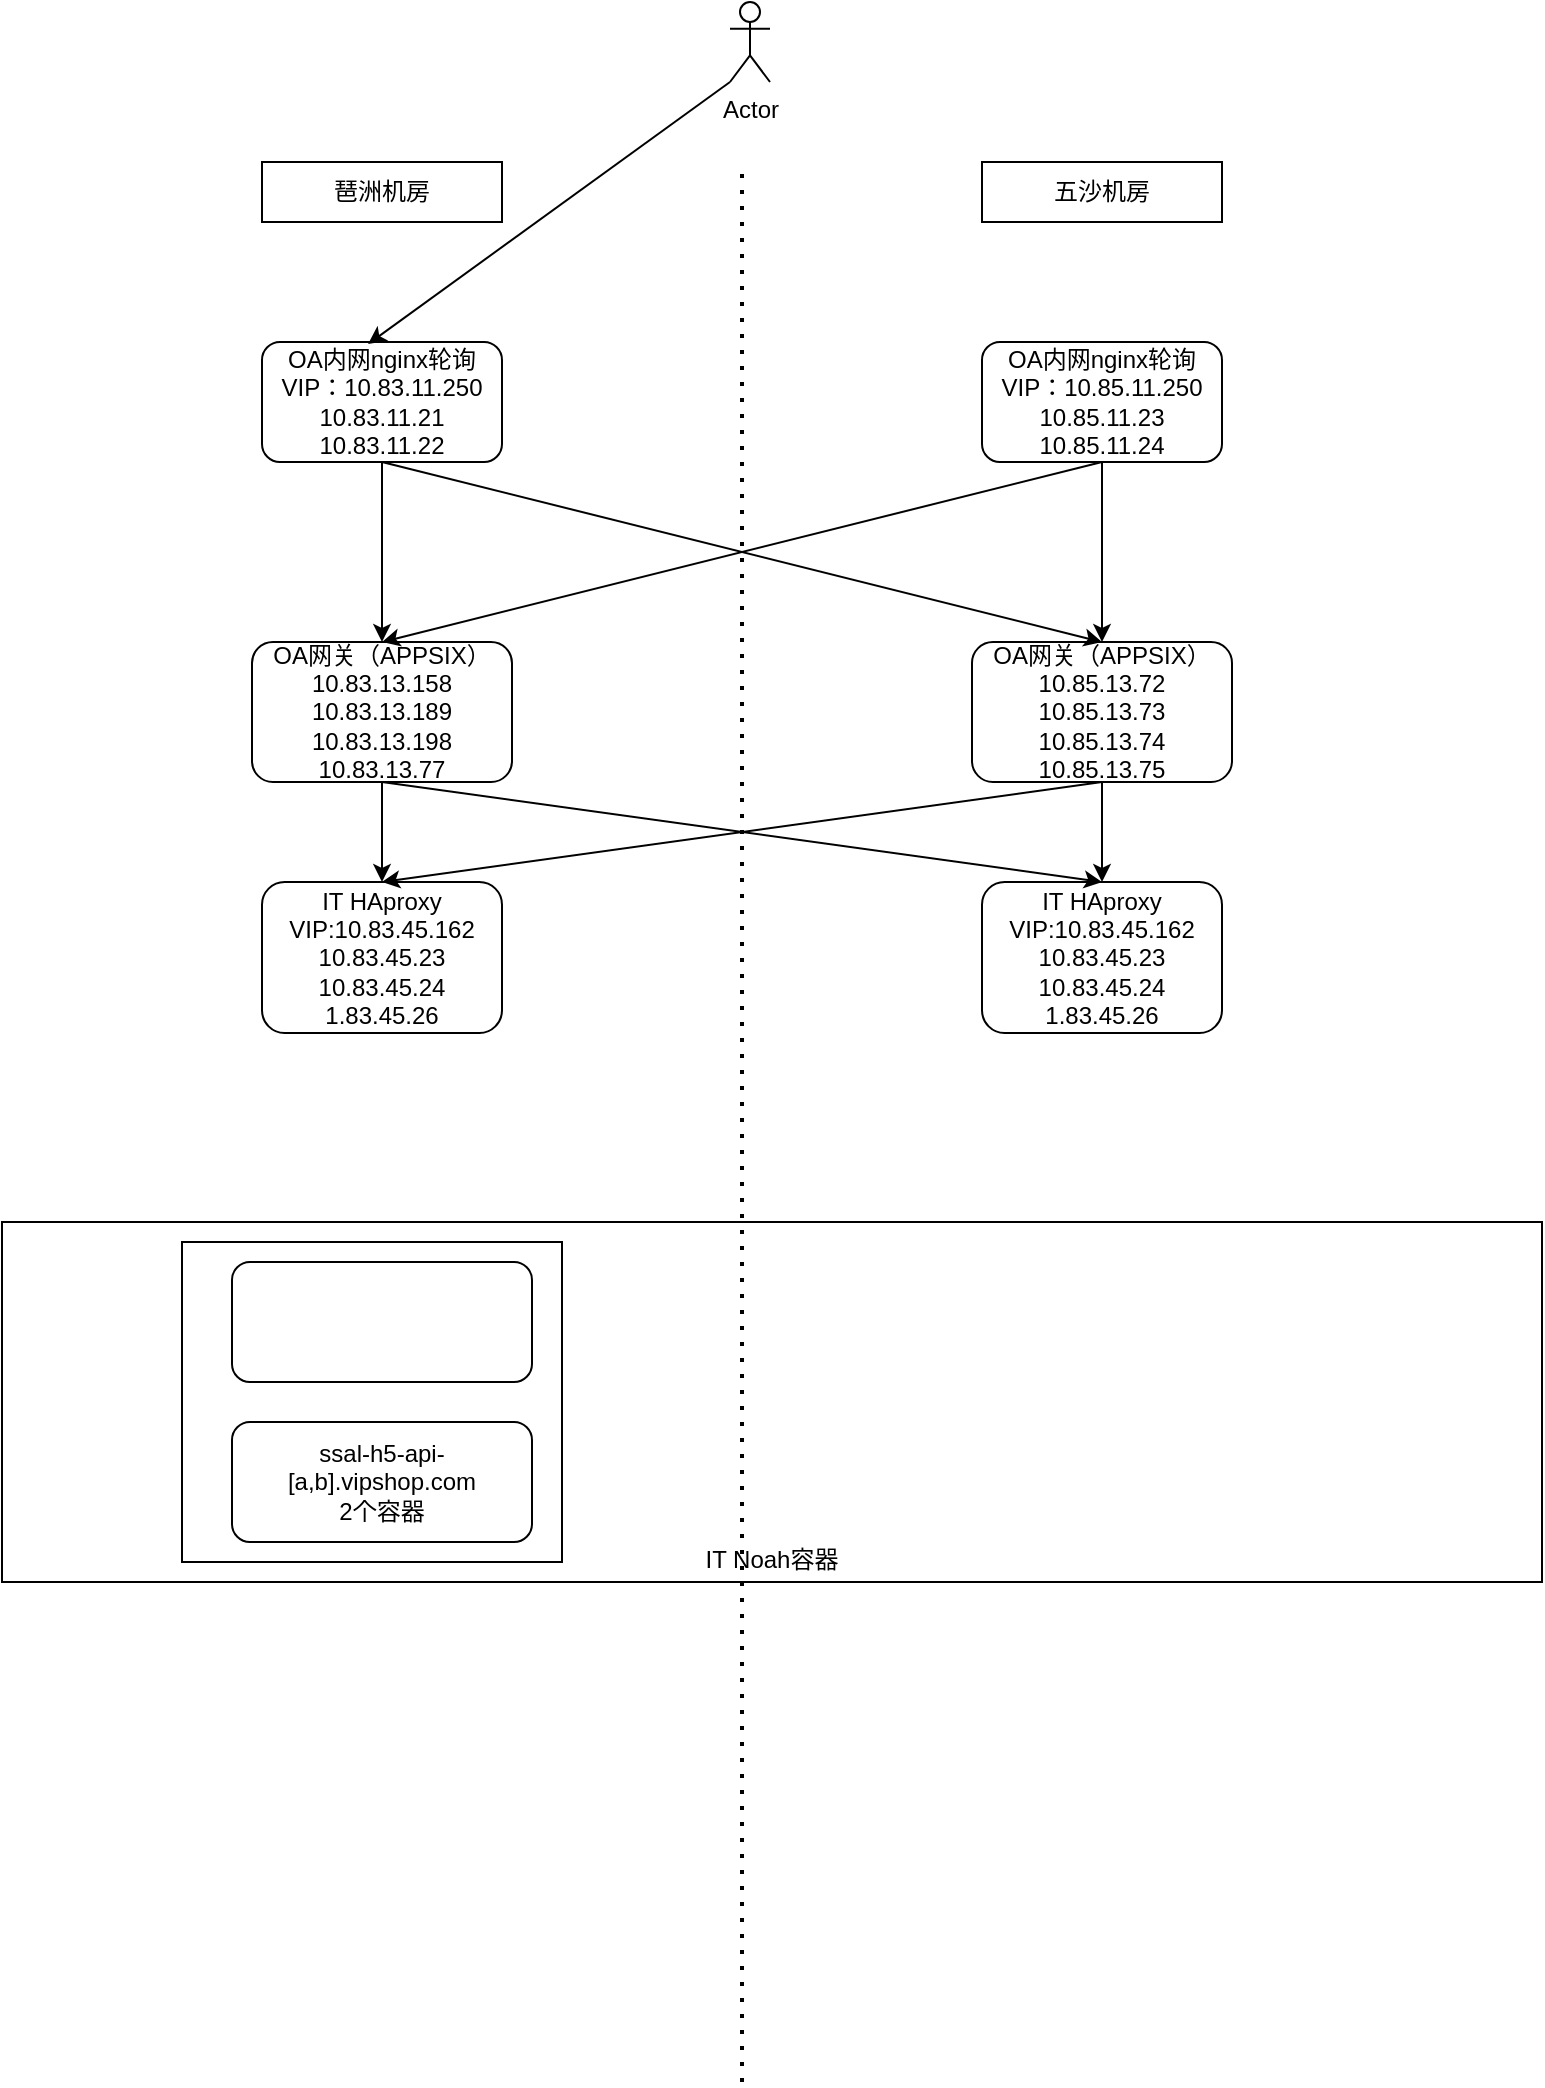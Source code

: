 <mxfile version="21.3.7" type="github">
  <diagram name="第 1 页" id="7p4oWYYam-k33Xym5YHT">
    <mxGraphModel dx="1434" dy="774" grid="1" gridSize="10" guides="1" tooltips="1" connect="1" arrows="1" fold="1" page="1" pageScale="1" pageWidth="827" pageHeight="1169" math="0" shadow="0">
      <root>
        <mxCell id="0" />
        <mxCell id="1" parent="0" />
        <mxCell id="ZwRfqZT_dszzTpxQl1mQ-1" value="Actor" style="shape=umlActor;verticalLabelPosition=bottom;verticalAlign=top;html=1;outlineConnect=0;" vertex="1" parent="1">
          <mxGeometry x="394" y="40" width="20" height="40" as="geometry" />
        </mxCell>
        <mxCell id="ZwRfqZT_dszzTpxQl1mQ-2" value="琶洲机房" style="rounded=0;whiteSpace=wrap;html=1;" vertex="1" parent="1">
          <mxGeometry x="160" y="120" width="120" height="30" as="geometry" />
        </mxCell>
        <mxCell id="ZwRfqZT_dszzTpxQl1mQ-3" value="五沙机房" style="rounded=0;whiteSpace=wrap;html=1;" vertex="1" parent="1">
          <mxGeometry x="520" y="120" width="120" height="30" as="geometry" />
        </mxCell>
        <mxCell id="ZwRfqZT_dszzTpxQl1mQ-6" value="OA内网nginx轮询VIP：10.83.11.250&lt;br&gt;10.83.11.21&lt;br&gt;10.83.11.22" style="rounded=1;whiteSpace=wrap;html=1;" vertex="1" parent="1">
          <mxGeometry x="160" y="210" width="120" height="60" as="geometry" />
        </mxCell>
        <mxCell id="ZwRfqZT_dszzTpxQl1mQ-15" style="edgeStyle=orthogonalEdgeStyle;rounded=0;orthogonalLoop=1;jettySize=auto;html=1;exitX=0.5;exitY=1;exitDx=0;exitDy=0;entryX=0.5;entryY=0;entryDx=0;entryDy=0;" edge="1" parent="1" source="ZwRfqZT_dszzTpxQl1mQ-7" target="ZwRfqZT_dszzTpxQl1mQ-10">
          <mxGeometry relative="1" as="geometry" />
        </mxCell>
        <mxCell id="ZwRfqZT_dszzTpxQl1mQ-7" value="OA内网nginx轮询VIP：10.85.11.250&lt;br&gt;10.85.11.23&lt;br&gt;10.85.11.24" style="rounded=1;whiteSpace=wrap;html=1;" vertex="1" parent="1">
          <mxGeometry x="520" y="210" width="120" height="60" as="geometry" />
        </mxCell>
        <mxCell id="ZwRfqZT_dszzTpxQl1mQ-8" value="" style="endArrow=classic;html=1;rounded=0;exitX=0;exitY=1;exitDx=0;exitDy=0;exitPerimeter=0;entryX=0.442;entryY=0.017;entryDx=0;entryDy=0;entryPerimeter=0;" edge="1" parent="1" source="ZwRfqZT_dszzTpxQl1mQ-1" target="ZwRfqZT_dszzTpxQl1mQ-6">
          <mxGeometry width="50" height="50" relative="1" as="geometry">
            <mxPoint x="390" y="320" as="sourcePoint" />
            <mxPoint x="440" y="270" as="targetPoint" />
          </mxGeometry>
        </mxCell>
        <mxCell id="ZwRfqZT_dszzTpxQl1mQ-21" style="edgeStyle=orthogonalEdgeStyle;rounded=0;orthogonalLoop=1;jettySize=auto;html=1;exitX=0.5;exitY=1;exitDx=0;exitDy=0;" edge="1" parent="1" source="ZwRfqZT_dszzTpxQl1mQ-9" target="ZwRfqZT_dszzTpxQl1mQ-11">
          <mxGeometry relative="1" as="geometry" />
        </mxCell>
        <mxCell id="ZwRfqZT_dszzTpxQl1mQ-9" value="OA网关（APPSIX）&lt;br&gt;10.83.13.158&lt;br&gt;10.83.13.189&lt;br&gt;10.83.13.198&lt;br&gt;10.83.13.77&lt;br&gt;" style="rounded=1;whiteSpace=wrap;html=1;" vertex="1" parent="1">
          <mxGeometry x="155" y="360" width="130" height="70" as="geometry" />
        </mxCell>
        <mxCell id="ZwRfqZT_dszzTpxQl1mQ-22" style="edgeStyle=orthogonalEdgeStyle;rounded=0;orthogonalLoop=1;jettySize=auto;html=1;exitX=0.5;exitY=1;exitDx=0;exitDy=0;" edge="1" parent="1" source="ZwRfqZT_dszzTpxQl1mQ-10" target="ZwRfqZT_dszzTpxQl1mQ-12">
          <mxGeometry relative="1" as="geometry" />
        </mxCell>
        <mxCell id="ZwRfqZT_dszzTpxQl1mQ-10" value="OA网关（APPSIX）&lt;br&gt;10.85.13.72&lt;br&gt;10.85.13.73&lt;br&gt;10.85.13.74&lt;br&gt;10.85.13.75" style="rounded=1;whiteSpace=wrap;html=1;" vertex="1" parent="1">
          <mxGeometry x="515" y="360" width="130" height="70" as="geometry" />
        </mxCell>
        <mxCell id="ZwRfqZT_dszzTpxQl1mQ-11" value="IT HAproxy&lt;br&gt;VIP:10.83.45.162&lt;br&gt;10.83.45.23&lt;br&gt;10.83.45.24&lt;br&gt;1.83.45.26" style="rounded=1;whiteSpace=wrap;html=1;" vertex="1" parent="1">
          <mxGeometry x="160" y="480" width="120" height="75.5" as="geometry" />
        </mxCell>
        <mxCell id="ZwRfqZT_dszzTpxQl1mQ-12" value="IT HAproxy&lt;br&gt;VIP:10.83.45.162&lt;br&gt;10.83.45.23&lt;br&gt;10.83.45.24&lt;br&gt;1.83.45.26" style="rounded=1;whiteSpace=wrap;html=1;" vertex="1" parent="1">
          <mxGeometry x="520" y="480" width="120" height="75.5" as="geometry" />
        </mxCell>
        <mxCell id="ZwRfqZT_dszzTpxQl1mQ-14" value="" style="endArrow=classic;html=1;rounded=0;exitX=0.5;exitY=1;exitDx=0;exitDy=0;entryX=0.5;entryY=0;entryDx=0;entryDy=0;" edge="1" parent="1" source="ZwRfqZT_dszzTpxQl1mQ-6" target="ZwRfqZT_dszzTpxQl1mQ-9">
          <mxGeometry width="50" height="50" relative="1" as="geometry">
            <mxPoint x="404" y="90" as="sourcePoint" />
            <mxPoint x="223" y="221" as="targetPoint" />
          </mxGeometry>
        </mxCell>
        <mxCell id="ZwRfqZT_dszzTpxQl1mQ-17" value="" style="endArrow=classic;html=1;rounded=0;exitX=0.5;exitY=1;exitDx=0;exitDy=0;entryX=0.5;entryY=0;entryDx=0;entryDy=0;" edge="1" parent="1" source="ZwRfqZT_dszzTpxQl1mQ-6" target="ZwRfqZT_dszzTpxQl1mQ-10">
          <mxGeometry width="50" height="50" relative="1" as="geometry">
            <mxPoint x="404" y="90" as="sourcePoint" />
            <mxPoint x="223" y="221" as="targetPoint" />
          </mxGeometry>
        </mxCell>
        <mxCell id="ZwRfqZT_dszzTpxQl1mQ-18" value="" style="endArrow=classic;html=1;rounded=0;exitX=0.5;exitY=1;exitDx=0;exitDy=0;entryX=0.5;entryY=0;entryDx=0;entryDy=0;" edge="1" parent="1" source="ZwRfqZT_dszzTpxQl1mQ-7" target="ZwRfqZT_dszzTpxQl1mQ-9">
          <mxGeometry width="50" height="50" relative="1" as="geometry">
            <mxPoint x="414" y="100" as="sourcePoint" />
            <mxPoint x="233" y="231" as="targetPoint" />
          </mxGeometry>
        </mxCell>
        <mxCell id="ZwRfqZT_dszzTpxQl1mQ-19" value="&lt;br&gt;&lt;br&gt;&lt;br&gt;&lt;br&gt;&lt;br&gt;&lt;br&gt;&lt;br&gt;&lt;br&gt;&lt;br&gt;&lt;br&gt;&lt;br&gt;IT Noah容器" style="rounded=0;whiteSpace=wrap;html=1;" vertex="1" parent="1">
          <mxGeometry x="30" y="650" width="770" height="180" as="geometry" />
        </mxCell>
        <mxCell id="ZwRfqZT_dszzTpxQl1mQ-4" value="" style="endArrow=none;dashed=1;html=1;dashPattern=1 3;strokeWidth=2;rounded=0;" edge="1" parent="1">
          <mxGeometry width="50" height="50" relative="1" as="geometry">
            <mxPoint x="400" y="1080" as="sourcePoint" />
            <mxPoint x="400" y="120" as="targetPoint" />
          </mxGeometry>
        </mxCell>
        <mxCell id="ZwRfqZT_dszzTpxQl1mQ-25" value="" style="endArrow=classic;html=1;rounded=0;exitX=0.5;exitY=1;exitDx=0;exitDy=0;entryX=0.5;entryY=0;entryDx=0;entryDy=0;" edge="1" parent="1" source="ZwRfqZT_dszzTpxQl1mQ-9" target="ZwRfqZT_dszzTpxQl1mQ-12">
          <mxGeometry width="50" height="50" relative="1" as="geometry">
            <mxPoint x="230" y="280" as="sourcePoint" />
            <mxPoint x="590" y="370" as="targetPoint" />
          </mxGeometry>
        </mxCell>
        <mxCell id="ZwRfqZT_dszzTpxQl1mQ-26" value="" style="endArrow=classic;html=1;rounded=0;entryX=0.5;entryY=0;entryDx=0;entryDy=0;" edge="1" parent="1" target="ZwRfqZT_dszzTpxQl1mQ-11">
          <mxGeometry width="50" height="50" relative="1" as="geometry">
            <mxPoint x="580" y="430" as="sourcePoint" />
            <mxPoint x="230" y="370" as="targetPoint" />
          </mxGeometry>
        </mxCell>
        <mxCell id="ZwRfqZT_dszzTpxQl1mQ-27" value="" style="rounded=0;whiteSpace=wrap;html=1;" vertex="1" parent="1">
          <mxGeometry x="120" y="660" width="190" height="160" as="geometry" />
        </mxCell>
        <mxCell id="ZwRfqZT_dszzTpxQl1mQ-28" value="" style="rounded=1;whiteSpace=wrap;html=1;" vertex="1" parent="1">
          <mxGeometry x="145" y="670" width="150" height="60" as="geometry" />
        </mxCell>
        <mxCell id="ZwRfqZT_dszzTpxQl1mQ-29" value="ssal-h5-api-[a,b].vipshop.com&lt;br&gt;2个容器" style="rounded=1;whiteSpace=wrap;html=1;" vertex="1" parent="1">
          <mxGeometry x="145" y="750" width="150" height="60" as="geometry" />
        </mxCell>
      </root>
    </mxGraphModel>
  </diagram>
</mxfile>
